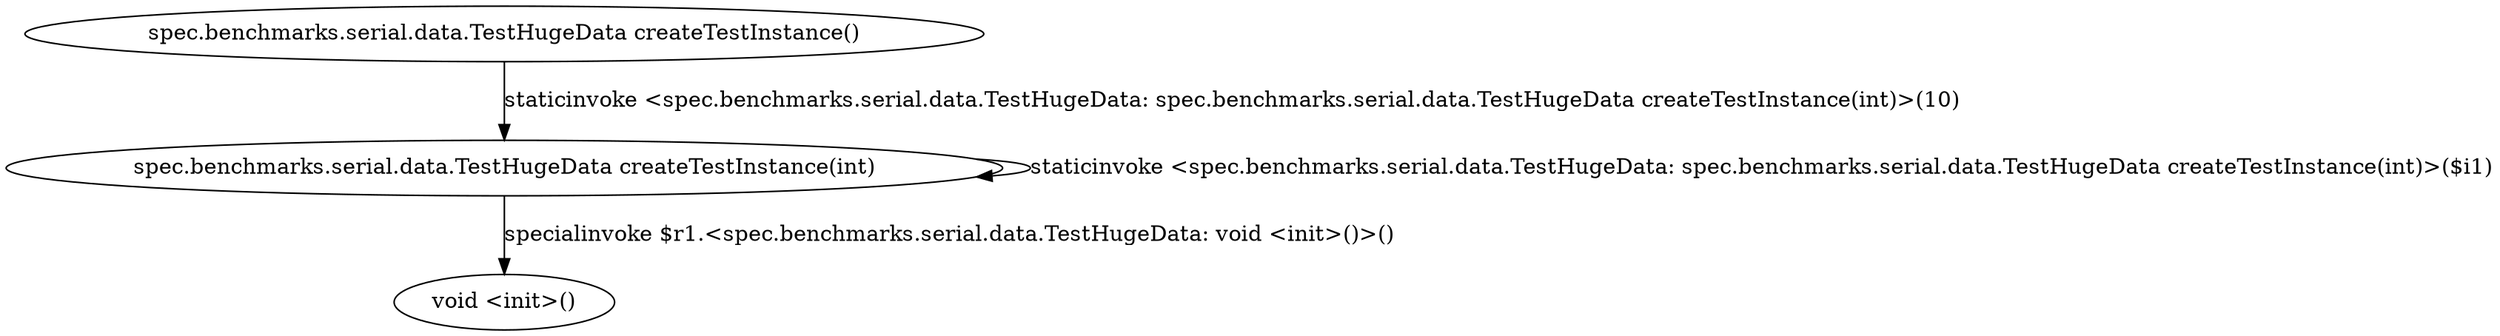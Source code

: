 digraph g {
2[label="void <init>()"]
1[label="spec.benchmarks.serial.data.TestHugeData createTestInstance(int)"]
0[label="spec.benchmarks.serial.data.TestHugeData createTestInstance()"]
0->1[label="staticinvoke <spec.benchmarks.serial.data.TestHugeData: spec.benchmarks.serial.data.TestHugeData createTestInstance(int)>(10)"]
1->1[label="staticinvoke <spec.benchmarks.serial.data.TestHugeData: spec.benchmarks.serial.data.TestHugeData createTestInstance(int)>($i1)"]
1->2[label="specialinvoke $r1.<spec.benchmarks.serial.data.TestHugeData: void <init>()>()"]
}